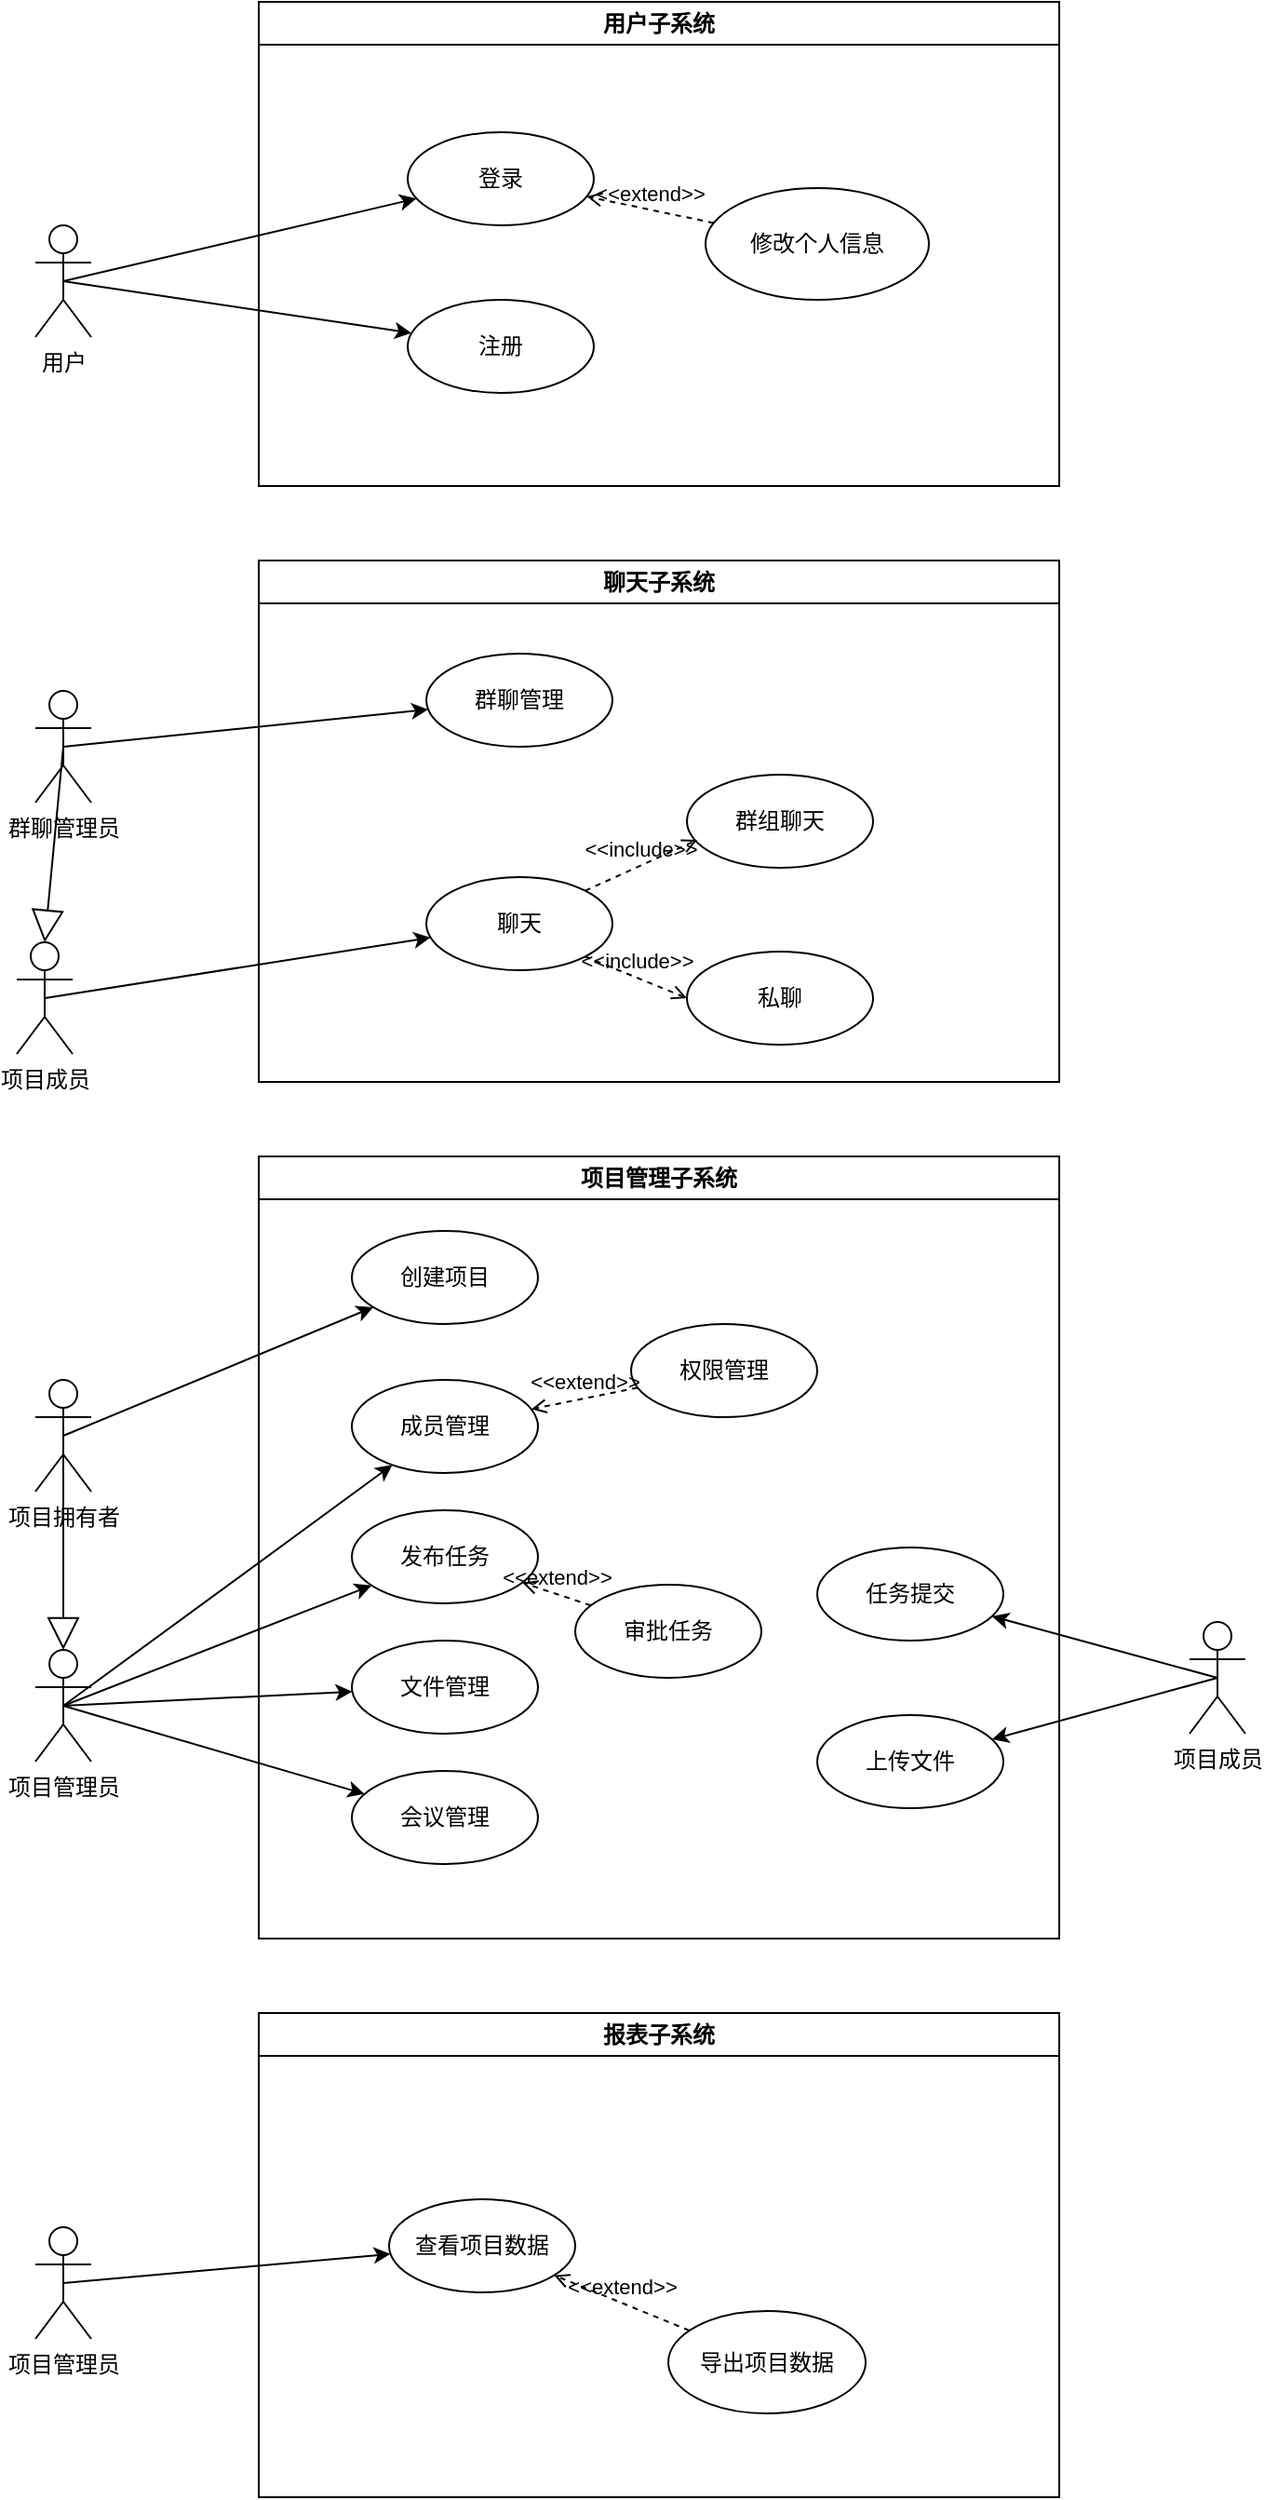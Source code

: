 <mxfile>
    <diagram id="oRjekxII3CGcagpJhWY5" name="第 1 页">
        <mxGraphModel dx="678" dy="587" grid="1" gridSize="10" guides="1" tooltips="1" connect="1" arrows="1" fold="1" page="1" pageScale="1" pageWidth="827" pageHeight="1169" math="0" shadow="0">
            <root>
                <mxCell id="0"/>
                <mxCell id="1" parent="0"/>
                <mxCell id="2" value="用户子系统" style="swimlane;whiteSpace=wrap;html=1;" parent="1" vertex="1">
                    <mxGeometry x="160" y="50" width="430" height="260" as="geometry"/>
                </mxCell>
                <mxCell id="3" value="登录" style="ellipse;whiteSpace=wrap;html=1;" parent="2" vertex="1">
                    <mxGeometry x="80" y="70" width="100" height="50" as="geometry"/>
                </mxCell>
                <mxCell id="4" value="注册" style="ellipse;whiteSpace=wrap;html=1;" parent="2" vertex="1">
                    <mxGeometry x="80" y="160" width="100" height="50" as="geometry"/>
                </mxCell>
                <mxCell id="5" value="修改个人信息" style="ellipse;whiteSpace=wrap;html=1;" parent="2" vertex="1">
                    <mxGeometry x="240" y="100" width="120" height="60" as="geometry"/>
                </mxCell>
                <mxCell id="6" value="&amp;lt;&amp;lt;extend&amp;gt;&amp;gt;" style="html=1;verticalAlign=bottom;labelBackgroundColor=none;endArrow=open;endFill=0;dashed=1;" parent="2" source="5" target="3" edge="1">
                    <mxGeometry width="160" relative="1" as="geometry">
                        <mxPoint x="80" y="140" as="sourcePoint"/>
                        <mxPoint x="240" y="140" as="targetPoint"/>
                    </mxGeometry>
                </mxCell>
                <mxCell id="7" value="聊天子系统" style="swimlane;whiteSpace=wrap;html=1;" parent="1" vertex="1">
                    <mxGeometry x="160" y="350" width="430" height="280" as="geometry"/>
                </mxCell>
                <mxCell id="8" value="群聊管理" style="ellipse;whiteSpace=wrap;html=1;" parent="7" vertex="1">
                    <mxGeometry x="90" y="50" width="100" height="50" as="geometry"/>
                </mxCell>
                <mxCell id="11" value="聊天" style="ellipse;whiteSpace=wrap;html=1;" parent="7" vertex="1">
                    <mxGeometry x="90" y="170" width="100" height="50" as="geometry"/>
                </mxCell>
                <mxCell id="64" value="群组聊天" style="ellipse;whiteSpace=wrap;html=1;" vertex="1" parent="7">
                    <mxGeometry x="230" y="115" width="100" height="50" as="geometry"/>
                </mxCell>
                <mxCell id="65" value="私聊" style="ellipse;whiteSpace=wrap;html=1;" vertex="1" parent="7">
                    <mxGeometry x="230" y="210" width="100" height="50" as="geometry"/>
                </mxCell>
                <mxCell id="66" value="&amp;lt;&amp;lt;include&amp;gt;&amp;gt;" style="html=1;verticalAlign=bottom;labelBackgroundColor=none;endArrow=open;endFill=0;dashed=1;entryX=0.055;entryY=0.701;entryDx=0;entryDy=0;entryPerimeter=0;exitX=1;exitY=0;exitDx=0;exitDy=0;" edge="1" parent="7" source="11" target="64">
                    <mxGeometry width="160" relative="1" as="geometry">
                        <mxPoint x="240" y="90" as="sourcePoint"/>
                        <mxPoint x="400" y="90" as="targetPoint"/>
                    </mxGeometry>
                </mxCell>
                <mxCell id="67" value="&amp;lt;&amp;lt;include&amp;gt;&amp;gt;" style="html=1;verticalAlign=bottom;labelBackgroundColor=none;endArrow=open;endFill=0;dashed=1;entryX=0;entryY=0.5;entryDx=0;entryDy=0;exitX=1;exitY=1;exitDx=0;exitDy=0;" edge="1" parent="7" source="11" target="65">
                    <mxGeometry width="160" relative="1" as="geometry">
                        <mxPoint x="185.355" y="187.322" as="sourcePoint"/>
                        <mxPoint x="245.5" y="160.05" as="targetPoint"/>
                    </mxGeometry>
                </mxCell>
                <mxCell id="20" style="edgeStyle=none;html=1;exitX=0.5;exitY=0.5;exitDx=0;exitDy=0;exitPerimeter=0;" parent="1" source="12" target="11" edge="1">
                    <mxGeometry relative="1" as="geometry"/>
                </mxCell>
                <mxCell id="12" value="项目成员" style="shape=umlActor;verticalLabelPosition=bottom;verticalAlign=top;html=1;" parent="1" vertex="1">
                    <mxGeometry x="30" y="555" width="30" height="60" as="geometry"/>
                </mxCell>
                <mxCell id="16" style="edgeStyle=none;html=1;exitX=0.5;exitY=0.5;exitDx=0;exitDy=0;exitPerimeter=0;" parent="1" source="14" target="8" edge="1">
                    <mxGeometry relative="1" as="geometry"/>
                </mxCell>
                <mxCell id="21" style="edgeStyle=none;html=1;exitX=0.5;exitY=0.5;exitDx=0;exitDy=0;exitPerimeter=0;entryX=0.5;entryY=0;entryDx=0;entryDy=0;entryPerimeter=0;endArrow=block;endFill=0;strokeWidth=1;endSize=15;" parent="1" source="14" target="12" edge="1">
                    <mxGeometry relative="1" as="geometry"/>
                </mxCell>
                <mxCell id="14" value="群聊管理员" style="shape=umlActor;verticalLabelPosition=bottom;verticalAlign=top;html=1;" parent="1" vertex="1">
                    <mxGeometry x="40" y="420" width="30" height="60" as="geometry"/>
                </mxCell>
                <mxCell id="22" value="项目管理子系统" style="swimlane;whiteSpace=wrap;html=1;" parent="1" vertex="1">
                    <mxGeometry x="160" y="670" width="430" height="420" as="geometry"/>
                </mxCell>
                <mxCell id="23" value="创建项目" style="ellipse;whiteSpace=wrap;html=1;" parent="22" vertex="1">
                    <mxGeometry x="50" y="40" width="100" height="50" as="geometry"/>
                </mxCell>
                <mxCell id="24" value="发布任务" style="ellipse;whiteSpace=wrap;html=1;" parent="22" vertex="1">
                    <mxGeometry x="50" y="190" width="100" height="50" as="geometry"/>
                </mxCell>
                <mxCell id="25" value="任务提交" style="ellipse;whiteSpace=wrap;html=1;" parent="22" vertex="1">
                    <mxGeometry x="300" y="210" width="100" height="50" as="geometry"/>
                </mxCell>
                <mxCell id="26" value="成员管理" style="ellipse;whiteSpace=wrap;html=1;" parent="22" vertex="1">
                    <mxGeometry x="50" y="120" width="100" height="50" as="geometry"/>
                </mxCell>
                <mxCell id="27" value="权限管理" style="ellipse;whiteSpace=wrap;html=1;" parent="22" vertex="1">
                    <mxGeometry x="200" y="90" width="100" height="50" as="geometry"/>
                </mxCell>
                <mxCell id="28" value="&amp;lt;&amp;lt;extend&amp;gt;&amp;gt;" style="html=1;verticalAlign=bottom;labelBackgroundColor=none;endArrow=open;endFill=0;dashed=1;strokeWidth=1;endSize=6;" parent="22" source="27" target="26" edge="1">
                    <mxGeometry width="160" relative="1" as="geometry">
                        <mxPoint x="140" y="70" as="sourcePoint"/>
                        <mxPoint x="300" y="70" as="targetPoint"/>
                    </mxGeometry>
                </mxCell>
                <mxCell id="29" value="会议管理" style="ellipse;whiteSpace=wrap;html=1;" parent="22" vertex="1">
                    <mxGeometry x="50" y="330" width="100" height="50" as="geometry"/>
                </mxCell>
                <mxCell id="30" value="文件管理" style="ellipse;whiteSpace=wrap;html=1;" parent="22" vertex="1">
                    <mxGeometry x="50" y="260" width="100" height="50" as="geometry"/>
                </mxCell>
                <mxCell id="59" value="上传文件" style="ellipse;whiteSpace=wrap;html=1;" parent="22" vertex="1">
                    <mxGeometry x="300" y="300" width="100" height="50" as="geometry"/>
                </mxCell>
                <mxCell id="61" value="审批任务" style="ellipse;whiteSpace=wrap;html=1;" parent="22" vertex="1">
                    <mxGeometry x="170" y="230" width="100" height="50" as="geometry"/>
                </mxCell>
                <mxCell id="62" value="&amp;lt;&amp;lt;extend&amp;gt;&amp;gt;" style="html=1;verticalAlign=bottom;labelBackgroundColor=none;endArrow=open;endFill=0;dashed=1;strokeWidth=1;endSize=6;" parent="22" source="61" target="24" edge="1">
                    <mxGeometry width="160" relative="1" as="geometry">
                        <mxPoint x="243.133" y="133.71" as="sourcePoint"/>
                        <mxPoint x="176.816" y="146.222" as="targetPoint"/>
                    </mxGeometry>
                </mxCell>
                <mxCell id="32" value="报表子系统" style="swimlane;whiteSpace=wrap;html=1;" parent="1" vertex="1">
                    <mxGeometry x="160" y="1130" width="430" height="260" as="geometry"/>
                </mxCell>
                <mxCell id="33" value="查看项目数据" style="ellipse;whiteSpace=wrap;html=1;" parent="32" vertex="1">
                    <mxGeometry x="70" y="100" width="100" height="50" as="geometry"/>
                </mxCell>
                <mxCell id="36" value="导出项目数据" style="ellipse;whiteSpace=wrap;html=1;" parent="32" vertex="1">
                    <mxGeometry x="220" y="160" width="106" height="55" as="geometry"/>
                </mxCell>
                <mxCell id="63" value="&amp;lt;&amp;lt;extend&amp;gt;&amp;gt;" style="html=1;verticalAlign=bottom;labelBackgroundColor=none;endArrow=open;endFill=0;dashed=1;strokeWidth=1;endSize=6;" parent="32" source="36" target="33" edge="1">
                    <mxGeometry width="160" relative="1" as="geometry">
                        <mxPoint x="245.136" y="122.906" as="sourcePoint"/>
                        <mxPoint x="160.004" y="137.094" as="targetPoint"/>
                    </mxGeometry>
                </mxCell>
                <mxCell id="41" style="edgeStyle=none;html=1;exitX=0.5;exitY=0.5;exitDx=0;exitDy=0;exitPerimeter=0;strokeWidth=1;endArrow=classic;endFill=1;endSize=6;" parent="1" source="40" target="23" edge="1">
                    <mxGeometry relative="1" as="geometry"/>
                </mxCell>
                <mxCell id="50" style="edgeStyle=none;html=1;exitX=0.5;exitY=0.5;exitDx=0;exitDy=0;exitPerimeter=0;entryX=0.5;entryY=0;entryDx=0;entryDy=0;entryPerimeter=0;strokeWidth=1;endArrow=block;endFill=0;endSize=15;" parent="1" source="40" target="43" edge="1">
                    <mxGeometry relative="1" as="geometry"/>
                </mxCell>
                <mxCell id="40" value="项目拥有者" style="shape=umlActor;verticalLabelPosition=bottom;verticalAlign=top;html=1;outlineConnect=0;" parent="1" vertex="1">
                    <mxGeometry x="40" y="790" width="30" height="60" as="geometry"/>
                </mxCell>
                <mxCell id="44" style="edgeStyle=none;html=1;exitX=0.5;exitY=0.5;exitDx=0;exitDy=0;exitPerimeter=0;strokeWidth=1;endArrow=classic;endFill=1;endSize=6;" parent="1" source="43" target="26" edge="1">
                    <mxGeometry relative="1" as="geometry"/>
                </mxCell>
                <mxCell id="45" style="edgeStyle=none;html=1;exitX=0.5;exitY=0.5;exitDx=0;exitDy=0;exitPerimeter=0;strokeWidth=1;endArrow=classic;endFill=1;endSize=6;" parent="1" source="43" target="24" edge="1">
                    <mxGeometry relative="1" as="geometry"/>
                </mxCell>
                <mxCell id="47" style="edgeStyle=none;html=1;exitX=0.5;exitY=0.5;exitDx=0;exitDy=0;exitPerimeter=0;strokeWidth=1;endArrow=classic;endFill=1;endSize=6;" parent="1" source="43" target="30" edge="1">
                    <mxGeometry relative="1" as="geometry"/>
                </mxCell>
                <mxCell id="48" style="edgeStyle=none;html=1;exitX=0.5;exitY=0.5;exitDx=0;exitDy=0;exitPerimeter=0;strokeWidth=1;endArrow=classic;endFill=1;endSize=6;" parent="1" source="43" target="29" edge="1">
                    <mxGeometry relative="1" as="geometry"/>
                </mxCell>
                <mxCell id="43" value="项目管理员" style="shape=umlActor;verticalLabelPosition=bottom;verticalAlign=top;html=1;outlineConnect=0;" parent="1" vertex="1">
                    <mxGeometry x="40" y="935" width="30" height="60" as="geometry"/>
                </mxCell>
                <mxCell id="49" style="edgeStyle=none;html=1;exitX=0.5;exitY=0.5;exitDx=0;exitDy=0;exitPerimeter=0;strokeWidth=1;endArrow=classic;endFill=1;endSize=6;" parent="1" source="46" target="25" edge="1">
                    <mxGeometry relative="1" as="geometry"/>
                </mxCell>
                <mxCell id="60" style="edgeStyle=none;html=1;exitX=0.5;exitY=0.5;exitDx=0;exitDy=0;exitPerimeter=0;" parent="1" source="46" target="59" edge="1">
                    <mxGeometry relative="1" as="geometry"/>
                </mxCell>
                <mxCell id="46" value="项目成员" style="shape=umlActor;verticalLabelPosition=bottom;verticalAlign=top;html=1;outlineConnect=0;" parent="1" vertex="1">
                    <mxGeometry x="660" y="920" width="30" height="60" as="geometry"/>
                </mxCell>
                <mxCell id="52" style="edgeStyle=none;html=1;exitX=0.5;exitY=0.5;exitDx=0;exitDy=0;exitPerimeter=0;strokeWidth=1;endArrow=classic;endFill=1;endSize=6;" parent="1" source="51" target="33" edge="1">
                    <mxGeometry relative="1" as="geometry"/>
                </mxCell>
                <mxCell id="51" value="项目管理员" style="shape=umlActor;verticalLabelPosition=bottom;verticalAlign=top;html=1;outlineConnect=0;" parent="1" vertex="1">
                    <mxGeometry x="40" y="1245" width="30" height="60" as="geometry"/>
                </mxCell>
                <mxCell id="54" style="edgeStyle=none;html=1;exitX=0.5;exitY=0.5;exitDx=0;exitDy=0;exitPerimeter=0;strokeWidth=1;endArrow=classic;endFill=1;endSize=6;" parent="1" source="53" target="3" edge="1">
                    <mxGeometry relative="1" as="geometry"/>
                </mxCell>
                <mxCell id="55" style="edgeStyle=none;html=1;exitX=0.5;exitY=0.5;exitDx=0;exitDy=0;exitPerimeter=0;strokeWidth=1;endArrow=classic;endFill=1;endSize=6;" parent="1" source="53" target="4" edge="1">
                    <mxGeometry relative="1" as="geometry"/>
                </mxCell>
                <mxCell id="53" value="用户" style="shape=umlActor;verticalLabelPosition=bottom;verticalAlign=top;html=1;outlineConnect=0;" parent="1" vertex="1">
                    <mxGeometry x="40" y="170" width="30" height="60" as="geometry"/>
                </mxCell>
            </root>
        </mxGraphModel>
    </diagram>
</mxfile>
